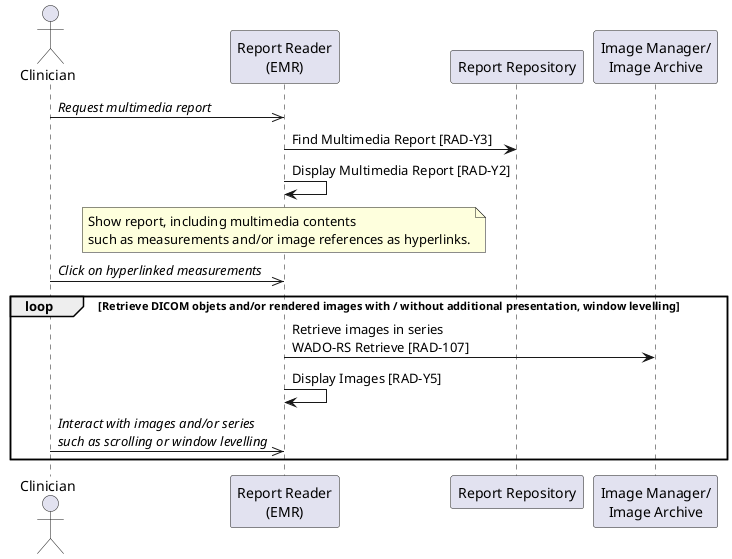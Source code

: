 @startuml

actor Clinician as Clinician

participant "Report Reader\n(EMR)" as Reader
participant "Report Repository" as Repo

participant "Image Manager/\nImage Archive" as Archive

Clinician->>Reader: //Request multimedia report//

Reader->Repo: Find Multimedia Report [RAD-Y3]
Reader->Reader: Display Multimedia Report [RAD-Y2]
note over Reader
Show report, including multimedia contents
such as measurements and/or image references as hyperlinks.
end note

Clinician->>Reader: //Click on hyperlinked measurements//

loop Retrieve DICOM objets and/or rendered images with / without additional presentation, window levelling
Reader->Archive: Retrieve images in series\nWADO-RS Retrieve [RAD-107]
Reader->Reader: Display Images [RAD-Y5]

Clinician->>Reader: //Interact with images and/or series//\n//such as scrolling or window levelling//
end loop

@enduml